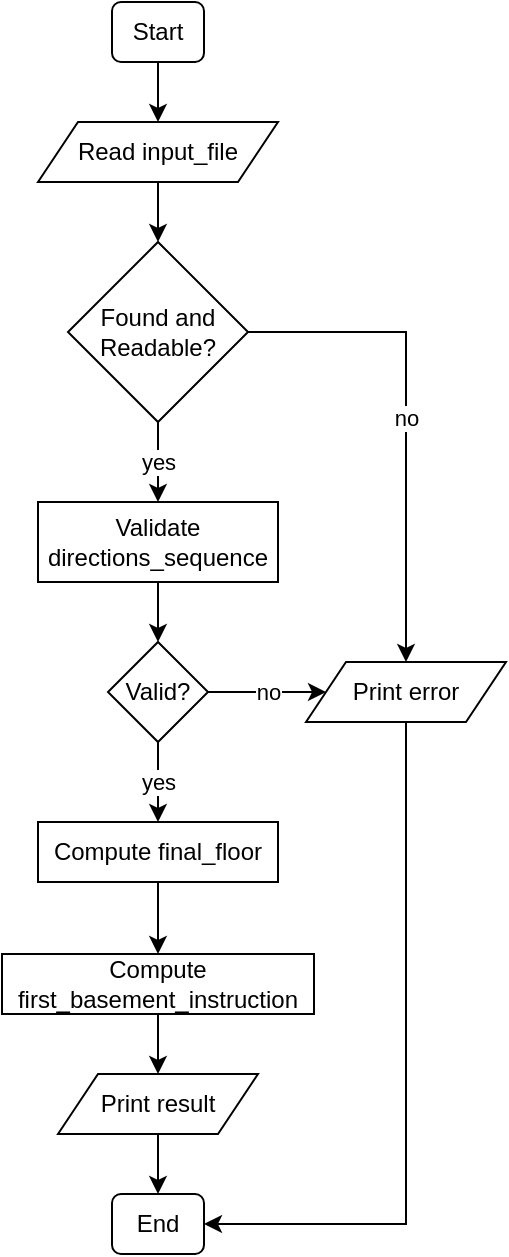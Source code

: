 <mxfile version="26.0.1">
  <diagram name="Page-1" id="BdCFKuBwzu480W7lIVb_">
    <mxGraphModel dx="1226" dy="721" grid="1" gridSize="10" guides="1" tooltips="1" connect="1" arrows="1" fold="1" page="1" pageScale="1" pageWidth="583" pageHeight="827" math="0" shadow="0">
      <root>
        <mxCell id="0" />
        <mxCell id="1" parent="0" />
        <mxCell id="rTksYJGZEVKo0ubcyPBa-5" value="" style="edgeStyle=orthogonalEdgeStyle;rounded=0;orthogonalLoop=1;jettySize=auto;html=1;" parent="1" source="rTksYJGZEVKo0ubcyPBa-1" target="rTksYJGZEVKo0ubcyPBa-4" edge="1">
          <mxGeometry relative="1" as="geometry" />
        </mxCell>
        <mxCell id="rTksYJGZEVKo0ubcyPBa-1" value="Start" style="rounded=1;whiteSpace=wrap;html=1;" parent="1" vertex="1">
          <mxGeometry x="263" y="134" width="46" height="30" as="geometry" />
        </mxCell>
        <mxCell id="rTksYJGZEVKo0ubcyPBa-7" value="" style="edgeStyle=orthogonalEdgeStyle;rounded=0;orthogonalLoop=1;jettySize=auto;html=1;" parent="1" source="rTksYJGZEVKo0ubcyPBa-4" target="rTksYJGZEVKo0ubcyPBa-6" edge="1">
          <mxGeometry relative="1" as="geometry" />
        </mxCell>
        <mxCell id="rTksYJGZEVKo0ubcyPBa-4" value="Read input_file" style="shape=parallelogram;perimeter=parallelogramPerimeter;whiteSpace=wrap;html=1;fixedSize=1;" parent="1" vertex="1">
          <mxGeometry x="226" y="194" width="120" height="30" as="geometry" />
        </mxCell>
        <mxCell id="rTksYJGZEVKo0ubcyPBa-9" value="yes" style="edgeStyle=orthogonalEdgeStyle;rounded=0;orthogonalLoop=1;jettySize=auto;html=1;" parent="1" source="rTksYJGZEVKo0ubcyPBa-6" target="rTksYJGZEVKo0ubcyPBa-8" edge="1">
          <mxGeometry relative="1" as="geometry" />
        </mxCell>
        <mxCell id="rTksYJGZEVKo0ubcyPBa-20" value="no" style="edgeStyle=orthogonalEdgeStyle;rounded=0;orthogonalLoop=1;jettySize=auto;html=1;" parent="1" source="rTksYJGZEVKo0ubcyPBa-6" target="rTksYJGZEVKo0ubcyPBa-19" edge="1">
          <mxGeometry relative="1" as="geometry" />
        </mxCell>
        <mxCell id="rTksYJGZEVKo0ubcyPBa-6" value="Found and Readable?" style="rhombus;whiteSpace=wrap;html=1;" parent="1" vertex="1">
          <mxGeometry x="241" y="254" width="90" height="90" as="geometry" />
        </mxCell>
        <mxCell id="rTksYJGZEVKo0ubcyPBa-11" value="" style="edgeStyle=orthogonalEdgeStyle;rounded=0;orthogonalLoop=1;jettySize=auto;html=1;" parent="1" source="rTksYJGZEVKo0ubcyPBa-8" target="rTksYJGZEVKo0ubcyPBa-10" edge="1">
          <mxGeometry relative="1" as="geometry" />
        </mxCell>
        <mxCell id="rTksYJGZEVKo0ubcyPBa-8" value="Validate directions_sequence" style="rounded=0;whiteSpace=wrap;html=1;" parent="1" vertex="1">
          <mxGeometry x="226" y="384" width="120" height="40" as="geometry" />
        </mxCell>
        <mxCell id="rTksYJGZEVKo0ubcyPBa-13" value="yes" style="edgeStyle=orthogonalEdgeStyle;rounded=0;orthogonalLoop=1;jettySize=auto;html=1;" parent="1" source="rTksYJGZEVKo0ubcyPBa-10" target="rTksYJGZEVKo0ubcyPBa-12" edge="1">
          <mxGeometry relative="1" as="geometry" />
        </mxCell>
        <mxCell id="rTksYJGZEVKo0ubcyPBa-21" value="no" style="edgeStyle=orthogonalEdgeStyle;rounded=0;orthogonalLoop=1;jettySize=auto;html=1;" parent="1" source="rTksYJGZEVKo0ubcyPBa-10" target="rTksYJGZEVKo0ubcyPBa-19" edge="1">
          <mxGeometry relative="1" as="geometry">
            <mxPoint x="356" y="479" as="targetPoint" />
          </mxGeometry>
        </mxCell>
        <mxCell id="rTksYJGZEVKo0ubcyPBa-10" value="Valid?" style="rhombus;whiteSpace=wrap;html=1;" parent="1" vertex="1">
          <mxGeometry x="261" y="454" width="50" height="50" as="geometry" />
        </mxCell>
        <mxCell id="RbZPECDtz7H00EQXEukf-2" value="" style="edgeStyle=orthogonalEdgeStyle;rounded=0;orthogonalLoop=1;jettySize=auto;html=1;" edge="1" parent="1" source="rTksYJGZEVKo0ubcyPBa-12" target="RbZPECDtz7H00EQXEukf-1">
          <mxGeometry relative="1" as="geometry" />
        </mxCell>
        <mxCell id="rTksYJGZEVKo0ubcyPBa-12" value="Compute final_floor" style="rounded=0;whiteSpace=wrap;html=1;" parent="1" vertex="1">
          <mxGeometry x="226" y="544" width="120" height="30" as="geometry" />
        </mxCell>
        <mxCell id="rTksYJGZEVKo0ubcyPBa-17" value="" style="edgeStyle=orthogonalEdgeStyle;rounded=0;orthogonalLoop=1;jettySize=auto;html=1;" parent="1" source="rTksYJGZEVKo0ubcyPBa-14" target="rTksYJGZEVKo0ubcyPBa-16" edge="1">
          <mxGeometry relative="1" as="geometry" />
        </mxCell>
        <mxCell id="rTksYJGZEVKo0ubcyPBa-14" value="Print result" style="shape=parallelogram;perimeter=parallelogramPerimeter;whiteSpace=wrap;html=1;fixedSize=1;" parent="1" vertex="1">
          <mxGeometry x="236" y="670" width="100" height="30" as="geometry" />
        </mxCell>
        <mxCell id="rTksYJGZEVKo0ubcyPBa-16" value="End" style="rounded=1;whiteSpace=wrap;html=1;" parent="1" vertex="1">
          <mxGeometry x="263" y="730" width="46" height="30" as="geometry" />
        </mxCell>
        <mxCell id="rTksYJGZEVKo0ubcyPBa-26" style="edgeStyle=orthogonalEdgeStyle;rounded=0;orthogonalLoop=1;jettySize=auto;html=1;" parent="1" source="rTksYJGZEVKo0ubcyPBa-19" target="rTksYJGZEVKo0ubcyPBa-16" edge="1">
          <mxGeometry relative="1" as="geometry">
            <Array as="points">
              <mxPoint x="410" y="745" />
            </Array>
          </mxGeometry>
        </mxCell>
        <mxCell id="rTksYJGZEVKo0ubcyPBa-19" value="Print error" style="shape=parallelogram;perimeter=parallelogramPerimeter;whiteSpace=wrap;html=1;fixedSize=1;" parent="1" vertex="1">
          <mxGeometry x="360" y="464" width="100" height="30" as="geometry" />
        </mxCell>
        <mxCell id="RbZPECDtz7H00EQXEukf-4" style="edgeStyle=orthogonalEdgeStyle;rounded=0;orthogonalLoop=1;jettySize=auto;html=1;" edge="1" parent="1" source="RbZPECDtz7H00EQXEukf-1" target="rTksYJGZEVKo0ubcyPBa-14">
          <mxGeometry relative="1" as="geometry" />
        </mxCell>
        <mxCell id="RbZPECDtz7H00EQXEukf-1" value="Compute first_basement_instruction" style="rounded=0;whiteSpace=wrap;html=1;" vertex="1" parent="1">
          <mxGeometry x="208" y="610" width="156" height="30" as="geometry" />
        </mxCell>
      </root>
    </mxGraphModel>
  </diagram>
</mxfile>
